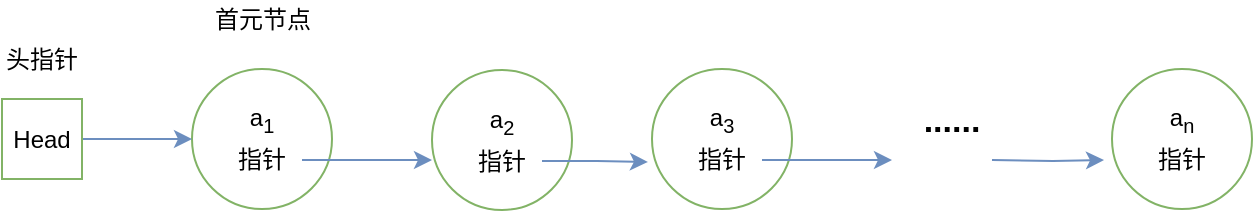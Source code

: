 <mxfile version="11.1.4" type="device"><diagram id="tVluWKS2jPVFB89L_G-C" name="Page-1"><mxGraphModel dx="946" dy="605" grid="1" gridSize="10" guides="1" tooltips="1" connect="1" arrows="1" fold="1" page="1" pageScale="1" pageWidth="827" pageHeight="1169" math="0" shadow="0"><root><mxCell id="0"/><mxCell id="1" parent="0"/><mxCell id="zSOsYJqMUs1xYSfctCo9-1" value="" style="ellipse;whiteSpace=wrap;html=1;aspect=fixed;fillColor=#FFFFFF;strokeColor=#82b366;" vertex="1" parent="1"><mxGeometry x="140" y="97.5" width="70" height="70" as="geometry"/></mxCell><mxCell id="zSOsYJqMUs1xYSfctCo9-32" style="edgeStyle=orthogonalEdgeStyle;rounded=0;orthogonalLoop=1;jettySize=auto;html=1;entryX=0;entryY=0.5;entryDx=0;entryDy=0;fontSize=12;fillColor=#dae8fc;strokeColor=#6c8ebf;" edge="1" parent="1" source="zSOsYJqMUs1xYSfctCo9-2" target="zSOsYJqMUs1xYSfctCo9-1"><mxGeometry relative="1" as="geometry"/></mxCell><mxCell id="zSOsYJqMUs1xYSfctCo9-2" value="Head" style="rounded=0;whiteSpace=wrap;html=1;fillColor=#FFFFFF;strokeColor=#82b366;" vertex="1" parent="1"><mxGeometry x="45" y="112.5" width="40" height="40" as="geometry"/></mxCell><mxCell id="zSOsYJqMUs1xYSfctCo9-3" value="头指针" style="text;html=1;strokeColor=none;fillColor=none;align=center;verticalAlign=middle;whiteSpace=wrap;rounded=0;" vertex="1" parent="1"><mxGeometry x="45" y="82.5" width="40" height="20" as="geometry"/></mxCell><mxCell id="zSOsYJqMUs1xYSfctCo9-6" value="......" style="text;html=1;strokeColor=none;fillColor=none;align=center;verticalAlign=middle;whiteSpace=wrap;rounded=0;fontSize=17;fontStyle=1" vertex="1" parent="1"><mxGeometry x="500" y="113.5" width="40" height="20" as="geometry"/></mxCell><mxCell id="zSOsYJqMUs1xYSfctCo9-12" value="首元节点" style="text;html=1;strokeColor=none;fillColor=none;align=center;verticalAlign=middle;whiteSpace=wrap;rounded=0;fontSize=12;fontStyle=0" vertex="1" parent="1"><mxGeometry x="147.5" y="63" width="55" height="20" as="geometry"/></mxCell><mxCell id="zSOsYJqMUs1xYSfctCo9-13" value="a&lt;sub&gt;1&lt;/sub&gt;" style="text;html=1;strokeColor=none;fillColor=none;align=center;verticalAlign=middle;whiteSpace=wrap;rounded=0;fontSize=12;" vertex="1" parent="1"><mxGeometry x="155" y="113" width="40" height="20" as="geometry"/></mxCell><mxCell id="zSOsYJqMUs1xYSfctCo9-28" style="edgeStyle=orthogonalEdgeStyle;rounded=0;orthogonalLoop=1;jettySize=auto;html=1;entryX=0;entryY=0.643;entryDx=0;entryDy=0;entryPerimeter=0;fontSize=12;fillColor=#dae8fc;strokeColor=#6c8ebf;" edge="1" parent="1" source="zSOsYJqMUs1xYSfctCo9-14" target="zSOsYJqMUs1xYSfctCo9-18"><mxGeometry relative="1" as="geometry"/></mxCell><mxCell id="zSOsYJqMUs1xYSfctCo9-14" value="指针" style="text;html=1;strokeColor=none;fillColor=none;align=center;verticalAlign=middle;whiteSpace=wrap;rounded=0;fontSize=12;" vertex="1" parent="1"><mxGeometry x="155" y="133" width="40" height="20" as="geometry"/></mxCell><mxCell id="zSOsYJqMUs1xYSfctCo9-18" value="" style="ellipse;whiteSpace=wrap;html=1;aspect=fixed;fillColor=#FFFFFF;strokeColor=#82b366;" vertex="1" parent="1"><mxGeometry x="260" y="98" width="70" height="70" as="geometry"/></mxCell><mxCell id="zSOsYJqMUs1xYSfctCo9-19" value="a&lt;sub&gt;2&lt;/sub&gt;" style="text;html=1;strokeColor=none;fillColor=none;align=center;verticalAlign=middle;whiteSpace=wrap;rounded=0;fontSize=12;" vertex="1" parent="1"><mxGeometry x="275" y="113.5" width="40" height="20" as="geometry"/></mxCell><mxCell id="zSOsYJqMUs1xYSfctCo9-29" style="edgeStyle=orthogonalEdgeStyle;rounded=0;orthogonalLoop=1;jettySize=auto;html=1;entryX=-0.029;entryY=0.664;entryDx=0;entryDy=0;entryPerimeter=0;fontSize=12;fillColor=#dae8fc;strokeColor=#6c8ebf;" edge="1" parent="1" source="zSOsYJqMUs1xYSfctCo9-20" target="zSOsYJqMUs1xYSfctCo9-21"><mxGeometry relative="1" as="geometry"/></mxCell><mxCell id="zSOsYJqMUs1xYSfctCo9-20" value="指针" style="text;html=1;strokeColor=none;fillColor=none;align=center;verticalAlign=middle;whiteSpace=wrap;rounded=0;fontSize=12;" vertex="1" parent="1"><mxGeometry x="275" y="133.5" width="40" height="20" as="geometry"/></mxCell><mxCell id="zSOsYJqMUs1xYSfctCo9-21" value="" style="ellipse;whiteSpace=wrap;html=1;aspect=fixed;fillColor=#FFFFFF;strokeColor=#82b366;" vertex="1" parent="1"><mxGeometry x="370" y="97.5" width="70" height="70" as="geometry"/></mxCell><mxCell id="zSOsYJqMUs1xYSfctCo9-22" value="a&lt;sub&gt;3&lt;/sub&gt;" style="text;html=1;strokeColor=none;fillColor=none;align=center;verticalAlign=middle;whiteSpace=wrap;rounded=0;fontSize=12;" vertex="1" parent="1"><mxGeometry x="385" y="113" width="40" height="20" as="geometry"/></mxCell><mxCell id="zSOsYJqMUs1xYSfctCo9-30" style="edgeStyle=orthogonalEdgeStyle;rounded=0;orthogonalLoop=1;jettySize=auto;html=1;fontSize=12;fillColor=#dae8fc;strokeColor=#6c8ebf;" edge="1" parent="1" source="zSOsYJqMUs1xYSfctCo9-23"><mxGeometry relative="1" as="geometry"><mxPoint x="490" y="143" as="targetPoint"/></mxGeometry></mxCell><mxCell id="zSOsYJqMUs1xYSfctCo9-23" value="指针" style="text;html=1;strokeColor=none;fillColor=none;align=center;verticalAlign=middle;whiteSpace=wrap;rounded=0;fontSize=12;" vertex="1" parent="1"><mxGeometry x="385" y="133" width="40" height="20" as="geometry"/></mxCell><mxCell id="zSOsYJqMUs1xYSfctCo9-24" value="" style="ellipse;whiteSpace=wrap;html=1;aspect=fixed;fillColor=#FFFFFF;strokeColor=#82b366;" vertex="1" parent="1"><mxGeometry x="600" y="97.5" width="70" height="70" as="geometry"/></mxCell><mxCell id="zSOsYJqMUs1xYSfctCo9-25" value="a&lt;sub&gt;n&lt;/sub&gt;" style="text;html=1;strokeColor=none;fillColor=none;align=center;verticalAlign=middle;whiteSpace=wrap;rounded=0;fontSize=12;" vertex="1" parent="1"><mxGeometry x="615" y="113" width="40" height="20" as="geometry"/></mxCell><mxCell id="zSOsYJqMUs1xYSfctCo9-26" value="指针" style="text;html=1;strokeColor=none;fillColor=none;align=center;verticalAlign=middle;whiteSpace=wrap;rounded=0;fontSize=12;" vertex="1" parent="1"><mxGeometry x="615" y="133" width="40" height="20" as="geometry"/></mxCell><mxCell id="zSOsYJqMUs1xYSfctCo9-31" style="edgeStyle=orthogonalEdgeStyle;rounded=0;orthogonalLoop=1;jettySize=auto;html=1;fontSize=12;fillColor=#dae8fc;strokeColor=#6c8ebf;entryX=-0.057;entryY=0.65;entryDx=0;entryDy=0;entryPerimeter=0;" edge="1" parent="1" target="zSOsYJqMUs1xYSfctCo9-24"><mxGeometry relative="1" as="geometry"><mxPoint x="500" y="153" as="targetPoint"/><mxPoint x="540" y="143" as="sourcePoint"/></mxGeometry></mxCell></root></mxGraphModel></diagram></mxfile>